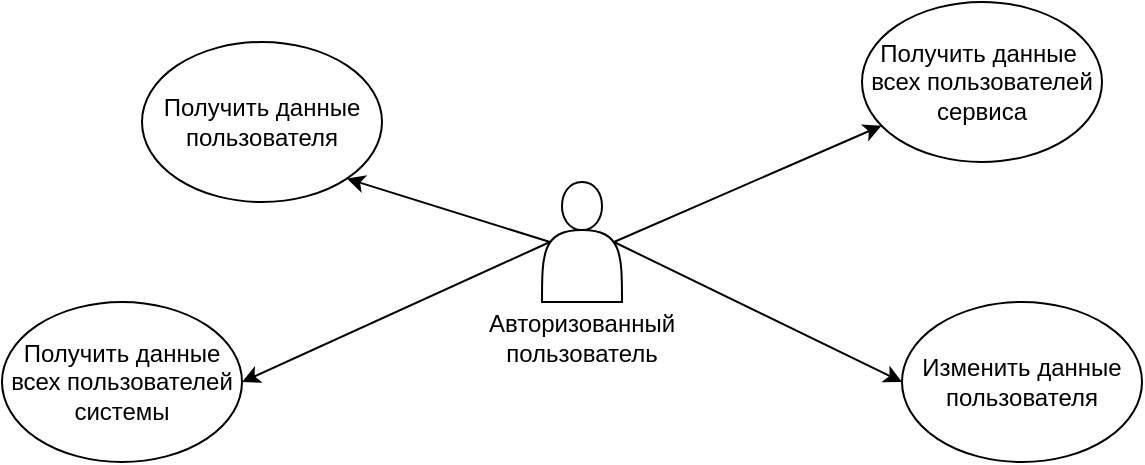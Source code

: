 <mxfile version="20.2.3" type="device"><diagram id="52LJfOTEkmG7zRxBpUtz" name="Страница 1"><mxGraphModel dx="1038" dy="649" grid="1" gridSize="10" guides="1" tooltips="1" connect="1" arrows="1" fold="1" page="1" pageScale="1" pageWidth="827" pageHeight="1169" math="0" shadow="0"><root><mxCell id="0"/><mxCell id="1" parent="0"/><mxCell id="0kzEwryhfYn2kX2MJv_I-1" value="Авторизованный&lt;br&gt;пользователь" style="shape=actor;whiteSpace=wrap;html=1;spacingBottom=-95;" parent="1" vertex="1"><mxGeometry x="360" y="290" width="40" height="60" as="geometry"/></mxCell><mxCell id="0kzEwryhfYn2kX2MJv_I-2" value="Получить данные пользователя" style="ellipse;whiteSpace=wrap;html=1;" parent="1" vertex="1"><mxGeometry x="160" y="220" width="120" height="80" as="geometry"/></mxCell><mxCell id="0kzEwryhfYn2kX2MJv_I-3" value="" style="endArrow=classic;html=1;rounded=0;exitX=0.1;exitY=0.5;exitDx=0;exitDy=0;exitPerimeter=0;entryX=1;entryY=1;entryDx=0;entryDy=0;" parent="1" source="0kzEwryhfYn2kX2MJv_I-1" target="0kzEwryhfYn2kX2MJv_I-2" edge="1"><mxGeometry width="50" height="50" relative="1" as="geometry"><mxPoint x="350" y="210" as="sourcePoint"/><mxPoint x="400" y="160" as="targetPoint"/></mxGeometry></mxCell><mxCell id="0kzEwryhfYn2kX2MJv_I-4" value="Получить данные всех пользователей&lt;br&gt;системы" style="ellipse;whiteSpace=wrap;html=1;" parent="1" vertex="1"><mxGeometry x="90" y="350" width="120" height="80" as="geometry"/></mxCell><mxCell id="0kzEwryhfYn2kX2MJv_I-5" value="" style="endArrow=classic;html=1;rounded=0;exitX=0.1;exitY=0.5;exitDx=0;exitDy=0;exitPerimeter=0;entryX=1;entryY=0.5;entryDx=0;entryDy=0;" parent="1" source="0kzEwryhfYn2kX2MJv_I-1" target="0kzEwryhfYn2kX2MJv_I-4" edge="1"><mxGeometry width="50" height="50" relative="1" as="geometry"><mxPoint x="370" y="470" as="sourcePoint"/><mxPoint x="420" y="420" as="targetPoint"/></mxGeometry></mxCell><mxCell id="0kzEwryhfYn2kX2MJv_I-6" value="Изменить данные&lt;br&gt;пользователя" style="ellipse;whiteSpace=wrap;html=1;" parent="1" vertex="1"><mxGeometry x="540" y="350" width="120" height="80" as="geometry"/></mxCell><mxCell id="0kzEwryhfYn2kX2MJv_I-7" value="" style="endArrow=classic;html=1;rounded=0;exitX=0.9;exitY=0.5;exitDx=0;exitDy=0;exitPerimeter=0;entryX=0;entryY=0.5;entryDx=0;entryDy=0;" parent="1" source="0kzEwryhfYn2kX2MJv_I-1" target="0kzEwryhfYn2kX2MJv_I-6" edge="1"><mxGeometry width="50" height="50" relative="1" as="geometry"><mxPoint x="470" y="370" as="sourcePoint"/><mxPoint x="520" y="320" as="targetPoint"/></mxGeometry></mxCell><mxCell id="F-pgAg0IVQYz8owFI70g-1" value="Получить данные&amp;nbsp;&lt;br&gt;всех пользователей&lt;br&gt;сервиса" style="ellipse;whiteSpace=wrap;html=1;" vertex="1" parent="1"><mxGeometry x="520" y="200" width="120" height="80" as="geometry"/></mxCell><mxCell id="F-pgAg0IVQYz8owFI70g-2" value="" style="endArrow=classic;html=1;rounded=0;exitX=0.9;exitY=0.5;exitDx=0;exitDy=0;exitPerimeter=0;" edge="1" parent="1" source="0kzEwryhfYn2kX2MJv_I-1" target="F-pgAg0IVQYz8owFI70g-1"><mxGeometry width="50" height="50" relative="1" as="geometry"><mxPoint x="430" y="300" as="sourcePoint"/><mxPoint x="480" y="250" as="targetPoint"/></mxGeometry></mxCell></root></mxGraphModel></diagram></mxfile>